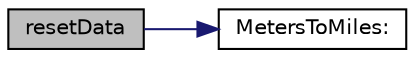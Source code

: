digraph "resetData"
{
  edge [fontname="Helvetica",fontsize="10",labelfontname="Helvetica",labelfontsize="10"];
  node [fontname="Helvetica",fontsize="10",shape=record];
  rankdir="LR";
  Node1 [label="resetData",height=0.2,width=0.4,color="black", fillcolor="grey75", style="filled" fontcolor="black"];
  Node1 -> Node2 [color="midnightblue",fontsize="10",style="solid",fontname="Helvetica"];
  Node2 [label="MetersToMiles:",height=0.2,width=0.4,color="black", fillcolor="white", style="filled",URL="$interface_virt_tour_view_controller.html#ac005fa3df83e49cdab193568d352834d",tooltip="meters to miles"];
}
